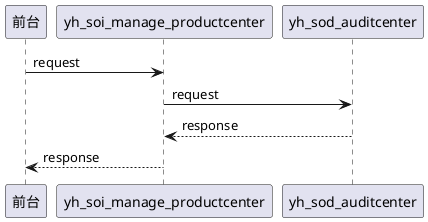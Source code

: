 @startuml
前台 -> yh_soi_manage_productcenter: request
yh_soi_manage_productcenter -> yh_sod_auditcenter: request

yh_sod_auditcenter --> yh_soi_manage_productcenter: response
yh_soi_manage_productcenter --> 前台: response
@enduml